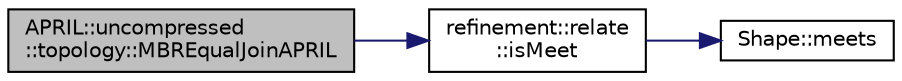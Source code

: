 digraph "APRIL::uncompressed::topology::MBREqualJoinAPRIL"
{
 // LATEX_PDF_SIZE
  bgcolor="transparent";
  edge [fontname="Helvetica",fontsize="10",labelfontname="Helvetica",labelfontsize="10"];
  node [fontname="Helvetica",fontsize="10",shape=record];
  rankdir="LR";
  Node1 [label="APRIL::uncompressed\l::topology::MBREqualJoinAPRIL",height=0.2,width=0.4,color="black", fillcolor="grey75", style="filled", fontcolor="black",tooltip="Joins APRIL approximations for topological relations when two MBRs are equal."];
  Node1 -> Node2 [color="midnightblue",fontsize="10",style="solid",fontname="Helvetica"];
  Node2 [label="refinement::relate\l::isMeet",height=0.2,width=0.4,color="black",URL="$namespacerefinement_1_1relate.html#aa8da2292354b906ad94b60cdbb091088",tooltip="Returns true of the two objects meet (touch)."];
  Node2 -> Node3 [color="midnightblue",fontsize="10",style="solid",fontname="Helvetica"];
  Node3 [label="Shape::meets",height=0.2,width=0.4,color="black",URL="$structShape.html#a30ef5ee8dc975e9aa9e73723cc052b26",tooltip="Returns true whether the geometry meets (touches) the input geometry (their insides do not have commo..."];
}
